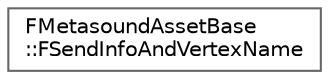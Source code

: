 digraph "Graphical Class Hierarchy"
{
 // INTERACTIVE_SVG=YES
 // LATEX_PDF_SIZE
  bgcolor="transparent";
  edge [fontname=Helvetica,fontsize=10,labelfontname=Helvetica,labelfontsize=10];
  node [fontname=Helvetica,fontsize=10,shape=box,height=0.2,width=0.4];
  rankdir="LR";
  Node0 [id="Node000000",label="FMetasoundAssetBase\l::FSendInfoAndVertexName",height=0.2,width=0.4,color="grey40", fillcolor="white", style="filled",URL="$da/d36/structFMetasoundAssetBase_1_1FSendInfoAndVertexName.html",tooltip=" "];
}
